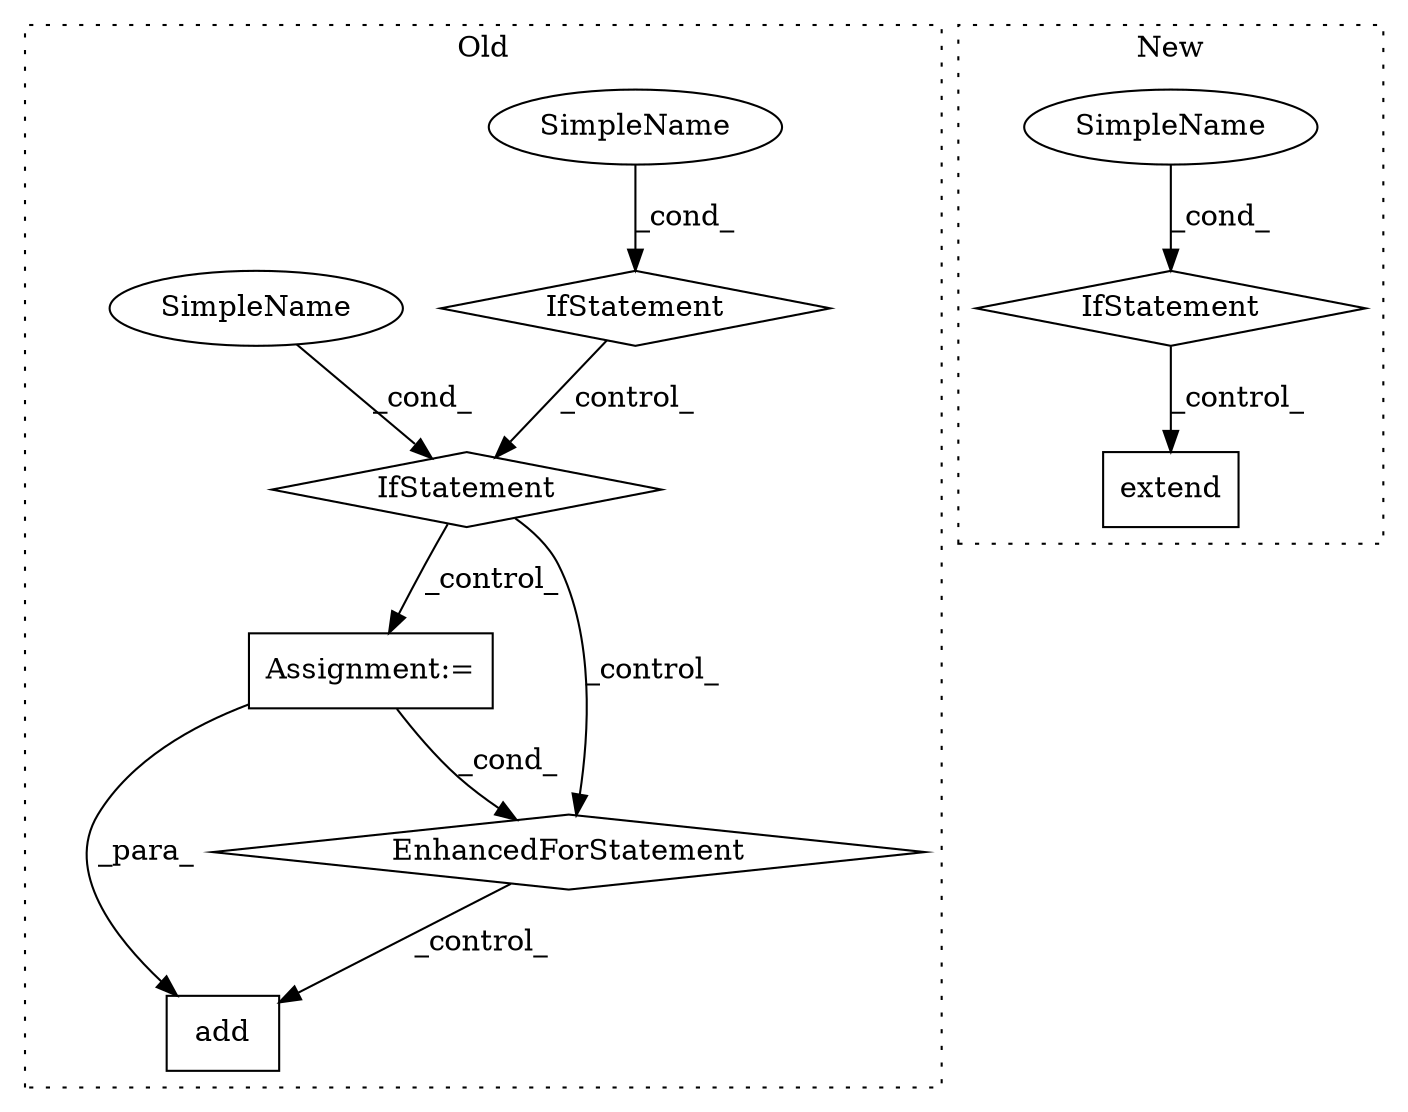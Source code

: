 digraph G {
subgraph cluster0 {
1 [label="add" a="32" s="8826,8847" l="4,1" shape="box"];
3 [label="IfStatement" a="25" s="8579,8618" l="4,2" shape="diamond"];
6 [label="SimpleName" a="42" s="" l="" shape="ellipse"];
7 [label="IfStatement" a="25" s="8454,8485" l="4,2" shape="diamond"];
8 [label="SimpleName" a="42" s="" l="" shape="ellipse"];
9 [label="Assignment:=" a="7" s="8711,8797" l="69,2" shape="box"];
10 [label="EnhancedForStatement" a="70" s="8711,8797" l="69,2" shape="diamond"];
label = "Old";
style="dotted";
}
subgraph cluster1 {
2 [label="extend" a="32" s="10289,10311" l="7,1" shape="box"];
4 [label="IfStatement" a="25" s="9319,9391" l="4,2" shape="diamond"];
5 [label="SimpleName" a="42" s="" l="" shape="ellipse"];
label = "New";
style="dotted";
}
3 -> 10 [label="_control_"];
3 -> 9 [label="_control_"];
4 -> 2 [label="_control_"];
5 -> 4 [label="_cond_"];
6 -> 7 [label="_cond_"];
7 -> 3 [label="_control_"];
8 -> 3 [label="_cond_"];
9 -> 1 [label="_para_"];
9 -> 10 [label="_cond_"];
10 -> 1 [label="_control_"];
}